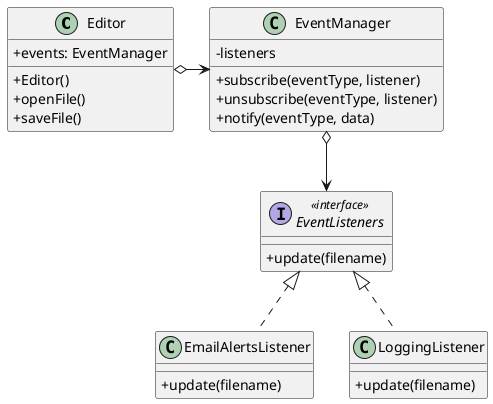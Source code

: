 @startuml Observer Pseudocode
skinparam ClassAttributeIconSize 0

class Editor {
  + events: EventManager
  + Editor()
  + openFile()
  + saveFile()
}

class EventManager {
  - listeners
  + subscribe(eventType, listener)
  + unsubscribe(eventType, listener)
  + notify(eventType, data)
}

interface EventListeners <<interface>> {
  + update(filename)
}

class EmailAlertsListener implements EventListeners {
  + update(filename)
}

class LoggingListener implements EventListeners {
  + update(filename)
}

Editor o-> EventManager
EventManager o--> EventListeners

@enduml